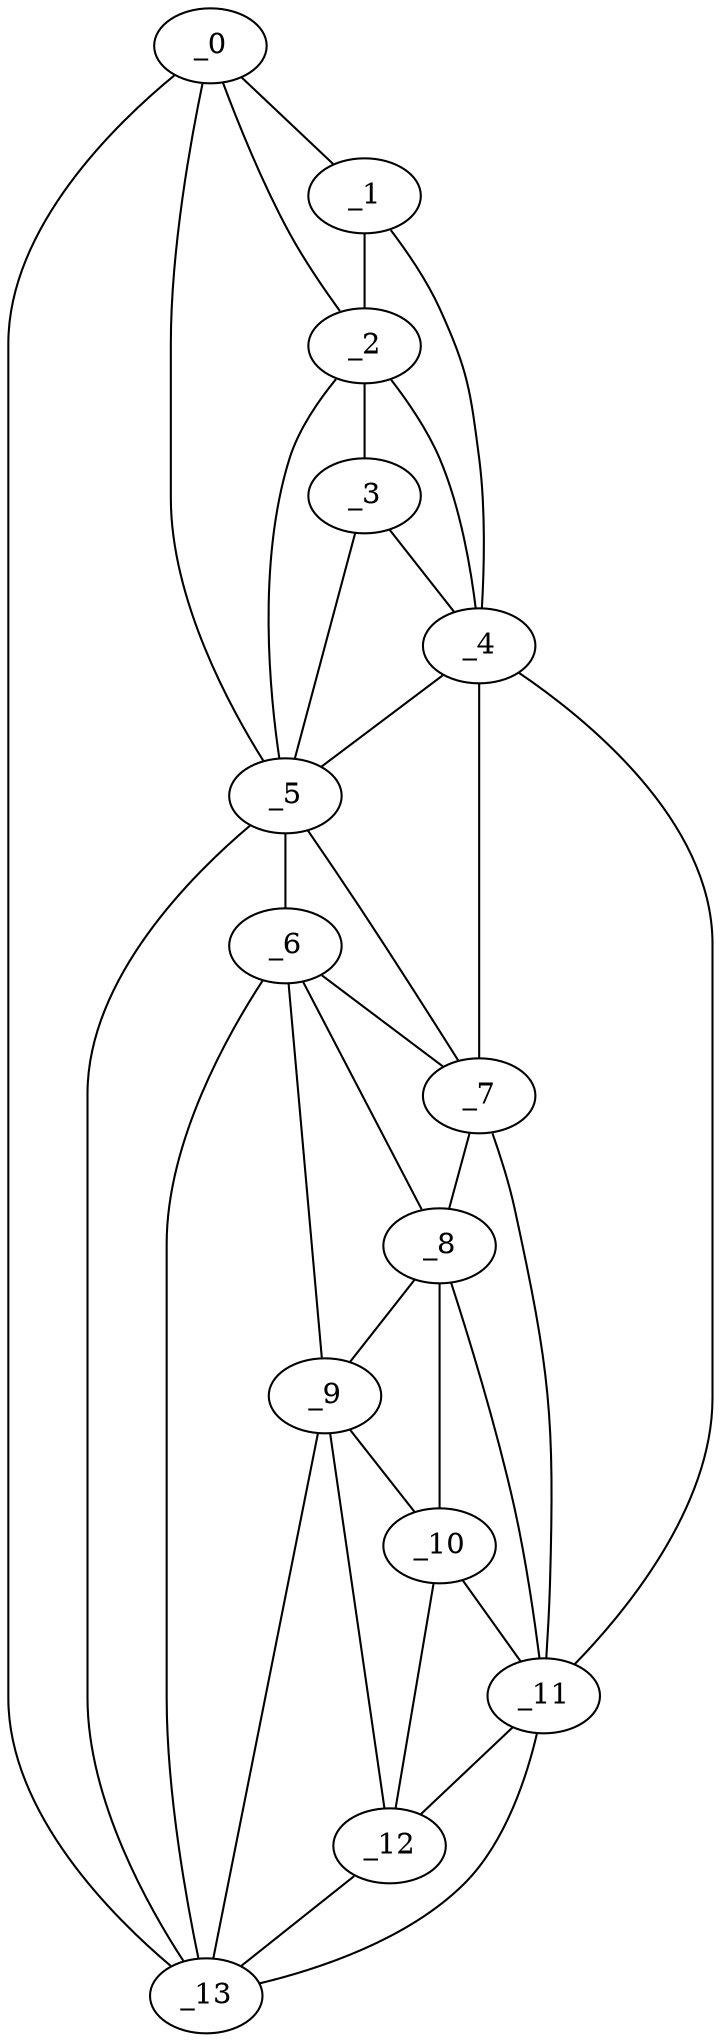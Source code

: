 graph "obj73__140.gxl" {
	_0	 [x=32,
		y=79];
	_1	 [x=49,
		y=86];
	_0 -- _1	 [valence=1];
	_2	 [x=67,
		y=84];
	_0 -- _2	 [valence=1];
	_5	 [x=88,
		y=79];
	_0 -- _5	 [valence=1];
	_13	 [x=124,
		y=56];
	_0 -- _13	 [valence=1];
	_1 -- _2	 [valence=2];
	_4	 [x=86,
		y=94];
	_1 -- _4	 [valence=1];
	_3	 [x=82,
		y=85];
	_2 -- _3	 [valence=2];
	_2 -- _4	 [valence=2];
	_2 -- _5	 [valence=2];
	_3 -- _4	 [valence=2];
	_3 -- _5	 [valence=1];
	_4 -- _5	 [valence=2];
	_7	 [x=101,
		y=88];
	_4 -- _7	 [valence=1];
	_11	 [x=120,
		y=88];
	_4 -- _11	 [valence=1];
	_6	 [x=96,
		y=76];
	_5 -- _6	 [valence=1];
	_5 -- _7	 [valence=2];
	_5 -- _13	 [valence=2];
	_6 -- _7	 [valence=2];
	_8	 [x=107,
		y=85];
	_6 -- _8	 [valence=2];
	_9	 [x=117,
		y=68];
	_6 -- _9	 [valence=2];
	_6 -- _13	 [valence=2];
	_7 -- _8	 [valence=1];
	_7 -- _11	 [valence=1];
	_8 -- _9	 [valence=2];
	_10	 [x=119,
		y=76];
	_8 -- _10	 [valence=2];
	_8 -- _11	 [valence=2];
	_9 -- _10	 [valence=1];
	_12	 [x=123,
		y=60];
	_9 -- _12	 [valence=2];
	_9 -- _13	 [valence=2];
	_10 -- _11	 [valence=1];
	_10 -- _12	 [valence=2];
	_11 -- _12	 [valence=2];
	_11 -- _13	 [valence=1];
	_12 -- _13	 [valence=2];
}
